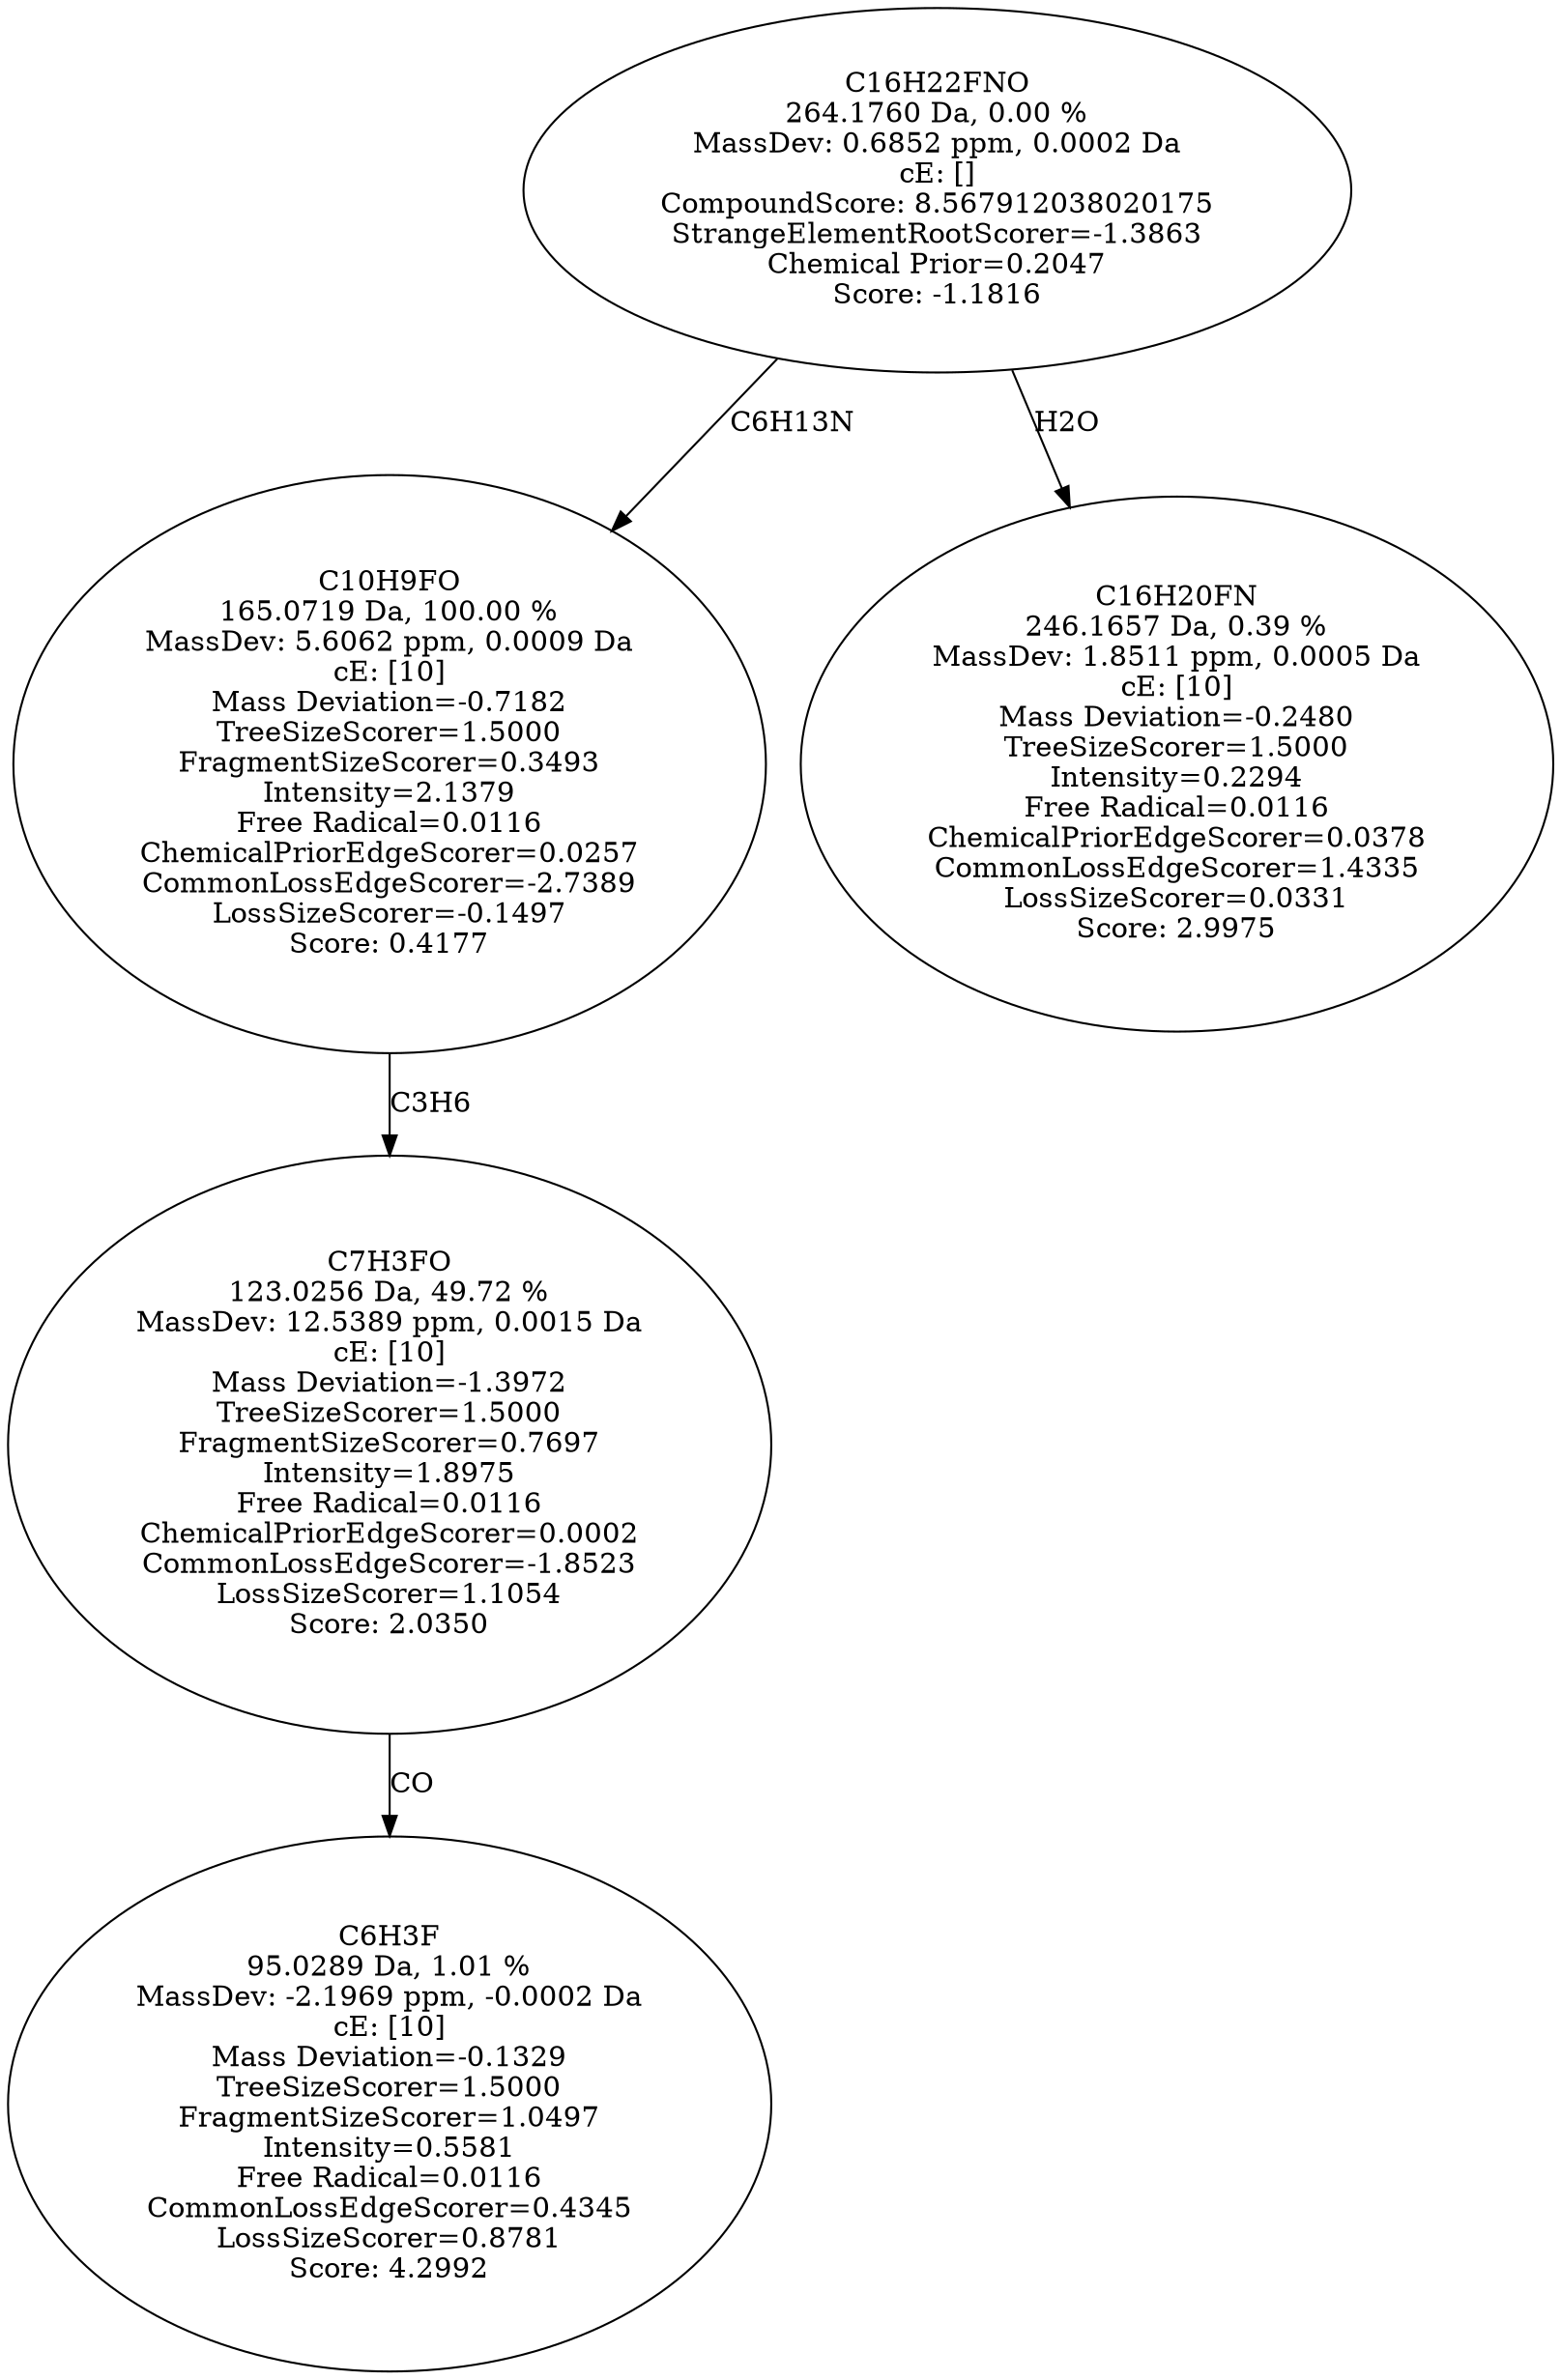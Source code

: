 strict digraph {
v1 [label="C6H3F\n95.0289 Da, 1.01 %\nMassDev: -2.1969 ppm, -0.0002 Da\ncE: [10]\nMass Deviation=-0.1329\nTreeSizeScorer=1.5000\nFragmentSizeScorer=1.0497\nIntensity=0.5581\nFree Radical=0.0116\nCommonLossEdgeScorer=0.4345\nLossSizeScorer=0.8781\nScore: 4.2992"];
v2 [label="C7H3FO\n123.0256 Da, 49.72 %\nMassDev: 12.5389 ppm, 0.0015 Da\ncE: [10]\nMass Deviation=-1.3972\nTreeSizeScorer=1.5000\nFragmentSizeScorer=0.7697\nIntensity=1.8975\nFree Radical=0.0116\nChemicalPriorEdgeScorer=0.0002\nCommonLossEdgeScorer=-1.8523\nLossSizeScorer=1.1054\nScore: 2.0350"];
v3 [label="C10H9FO\n165.0719 Da, 100.00 %\nMassDev: 5.6062 ppm, 0.0009 Da\ncE: [10]\nMass Deviation=-0.7182\nTreeSizeScorer=1.5000\nFragmentSizeScorer=0.3493\nIntensity=2.1379\nFree Radical=0.0116\nChemicalPriorEdgeScorer=0.0257\nCommonLossEdgeScorer=-2.7389\nLossSizeScorer=-0.1497\nScore: 0.4177"];
v4 [label="C16H20FN\n246.1657 Da, 0.39 %\nMassDev: 1.8511 ppm, 0.0005 Da\ncE: [10]\nMass Deviation=-0.2480\nTreeSizeScorer=1.5000\nIntensity=0.2294\nFree Radical=0.0116\nChemicalPriorEdgeScorer=0.0378\nCommonLossEdgeScorer=1.4335\nLossSizeScorer=0.0331\nScore: 2.9975"];
v5 [label="C16H22FNO\n264.1760 Da, 0.00 %\nMassDev: 0.6852 ppm, 0.0002 Da\ncE: []\nCompoundScore: 8.567912038020175\nStrangeElementRootScorer=-1.3863\nChemical Prior=0.2047\nScore: -1.1816"];
v2 -> v1 [label="CO"];
v3 -> v2 [label="C3H6"];
v5 -> v3 [label="C6H13N"];
v5 -> v4 [label="H2O"];
}